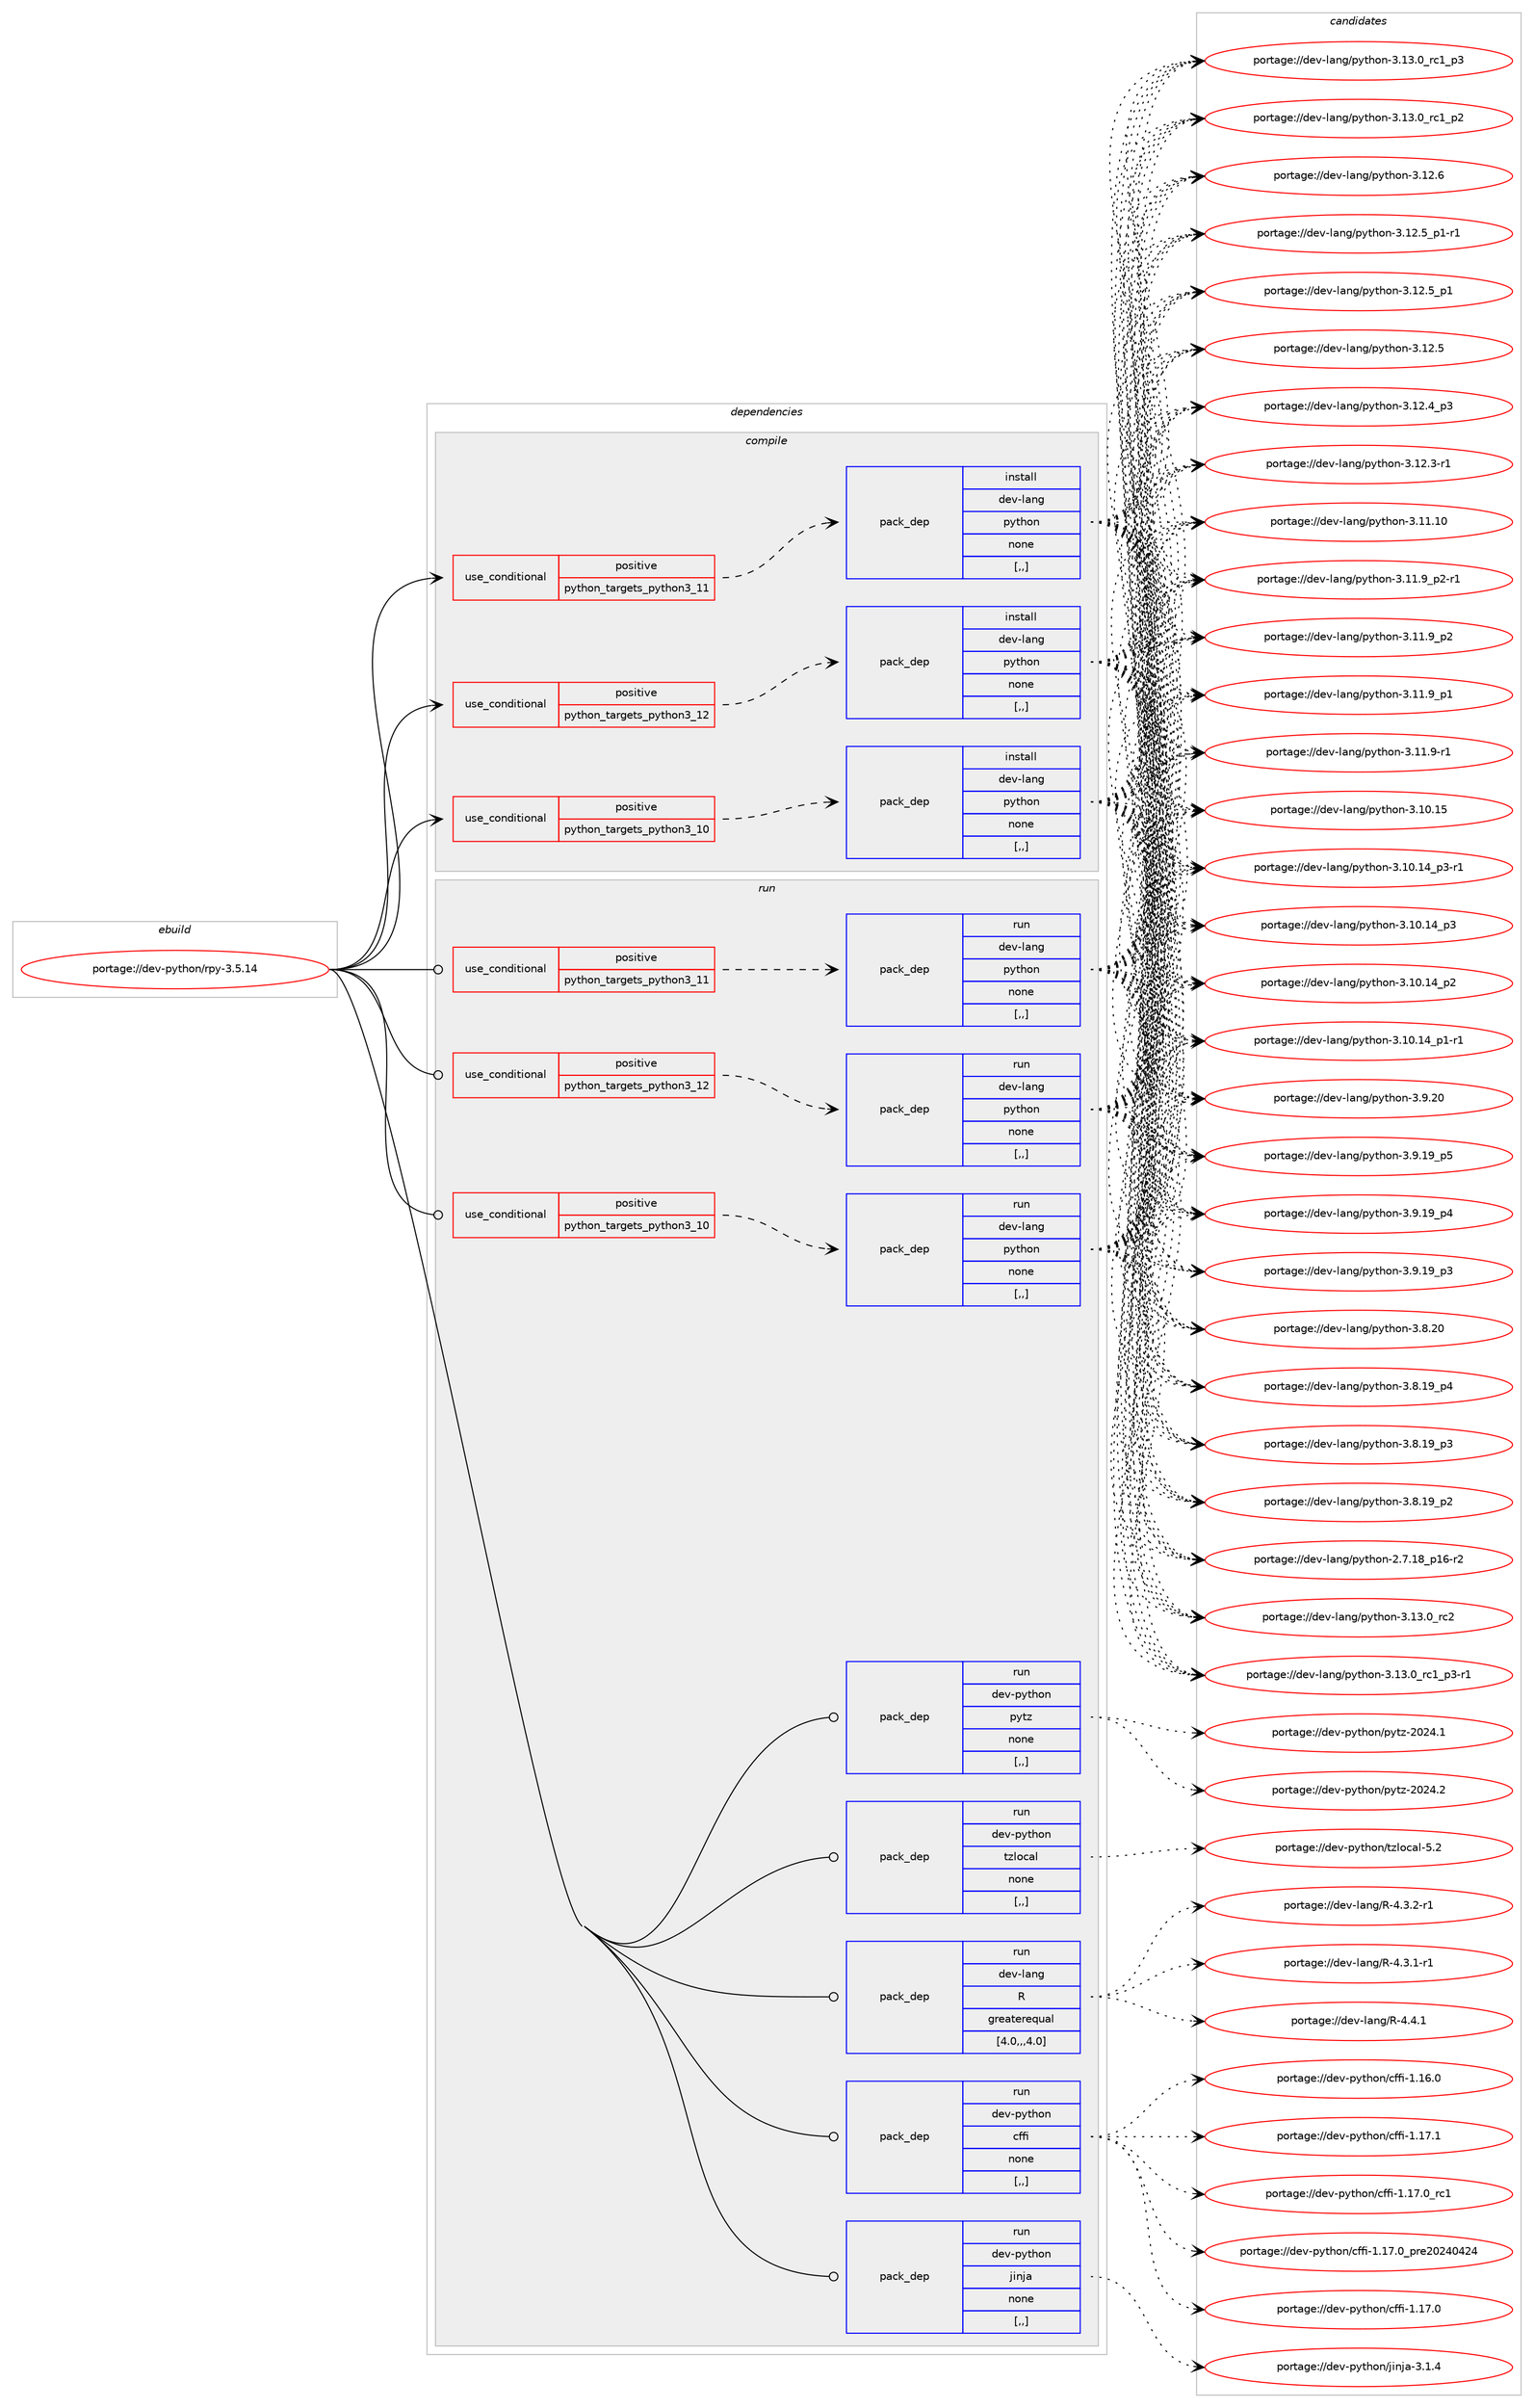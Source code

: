 digraph prolog {

# *************
# Graph options
# *************

newrank=true;
concentrate=true;
compound=true;
graph [rankdir=LR,fontname=Helvetica,fontsize=10,ranksep=1.5];#, ranksep=2.5, nodesep=0.2];
edge  [arrowhead=vee];
node  [fontname=Helvetica,fontsize=10];

# **********
# The ebuild
# **********

subgraph cluster_leftcol {
color=gray;
label=<<i>ebuild</i>>;
id [label="portage://dev-python/rpy-3.5.14", color=red, width=4, href="../dev-python/rpy-3.5.14.svg"];
}

# ****************
# The dependencies
# ****************

subgraph cluster_midcol {
color=gray;
label=<<i>dependencies</i>>;
subgraph cluster_compile {
fillcolor="#eeeeee";
style=filled;
label=<<i>compile</i>>;
subgraph cond169801 {
dependency657576 [label=<<TABLE BORDER="0" CELLBORDER="1" CELLSPACING="0" CELLPADDING="4"><TR><TD ROWSPAN="3" CELLPADDING="10">use_conditional</TD></TR><TR><TD>positive</TD></TR><TR><TD>python_targets_python3_10</TD></TR></TABLE>>, shape=none, color=red];
subgraph pack482913 {
dependency657577 [label=<<TABLE BORDER="0" CELLBORDER="1" CELLSPACING="0" CELLPADDING="4" WIDTH="220"><TR><TD ROWSPAN="6" CELLPADDING="30">pack_dep</TD></TR><TR><TD WIDTH="110">install</TD></TR><TR><TD>dev-lang</TD></TR><TR><TD>python</TD></TR><TR><TD>none</TD></TR><TR><TD>[,,]</TD></TR></TABLE>>, shape=none, color=blue];
}
dependency657576:e -> dependency657577:w [weight=20,style="dashed",arrowhead="vee"];
}
id:e -> dependency657576:w [weight=20,style="solid",arrowhead="vee"];
subgraph cond169802 {
dependency657578 [label=<<TABLE BORDER="0" CELLBORDER="1" CELLSPACING="0" CELLPADDING="4"><TR><TD ROWSPAN="3" CELLPADDING="10">use_conditional</TD></TR><TR><TD>positive</TD></TR><TR><TD>python_targets_python3_11</TD></TR></TABLE>>, shape=none, color=red];
subgraph pack482914 {
dependency657579 [label=<<TABLE BORDER="0" CELLBORDER="1" CELLSPACING="0" CELLPADDING="4" WIDTH="220"><TR><TD ROWSPAN="6" CELLPADDING="30">pack_dep</TD></TR><TR><TD WIDTH="110">install</TD></TR><TR><TD>dev-lang</TD></TR><TR><TD>python</TD></TR><TR><TD>none</TD></TR><TR><TD>[,,]</TD></TR></TABLE>>, shape=none, color=blue];
}
dependency657578:e -> dependency657579:w [weight=20,style="dashed",arrowhead="vee"];
}
id:e -> dependency657578:w [weight=20,style="solid",arrowhead="vee"];
subgraph cond169803 {
dependency657580 [label=<<TABLE BORDER="0" CELLBORDER="1" CELLSPACING="0" CELLPADDING="4"><TR><TD ROWSPAN="3" CELLPADDING="10">use_conditional</TD></TR><TR><TD>positive</TD></TR><TR><TD>python_targets_python3_12</TD></TR></TABLE>>, shape=none, color=red];
subgraph pack482915 {
dependency657581 [label=<<TABLE BORDER="0" CELLBORDER="1" CELLSPACING="0" CELLPADDING="4" WIDTH="220"><TR><TD ROWSPAN="6" CELLPADDING="30">pack_dep</TD></TR><TR><TD WIDTH="110">install</TD></TR><TR><TD>dev-lang</TD></TR><TR><TD>python</TD></TR><TR><TD>none</TD></TR><TR><TD>[,,]</TD></TR></TABLE>>, shape=none, color=blue];
}
dependency657580:e -> dependency657581:w [weight=20,style="dashed",arrowhead="vee"];
}
id:e -> dependency657580:w [weight=20,style="solid",arrowhead="vee"];
}
subgraph cluster_compileandrun {
fillcolor="#eeeeee";
style=filled;
label=<<i>compile and run</i>>;
}
subgraph cluster_run {
fillcolor="#eeeeee";
style=filled;
label=<<i>run</i>>;
subgraph cond169804 {
dependency657582 [label=<<TABLE BORDER="0" CELLBORDER="1" CELLSPACING="0" CELLPADDING="4"><TR><TD ROWSPAN="3" CELLPADDING="10">use_conditional</TD></TR><TR><TD>positive</TD></TR><TR><TD>python_targets_python3_10</TD></TR></TABLE>>, shape=none, color=red];
subgraph pack482916 {
dependency657583 [label=<<TABLE BORDER="0" CELLBORDER="1" CELLSPACING="0" CELLPADDING="4" WIDTH="220"><TR><TD ROWSPAN="6" CELLPADDING="30">pack_dep</TD></TR><TR><TD WIDTH="110">run</TD></TR><TR><TD>dev-lang</TD></TR><TR><TD>python</TD></TR><TR><TD>none</TD></TR><TR><TD>[,,]</TD></TR></TABLE>>, shape=none, color=blue];
}
dependency657582:e -> dependency657583:w [weight=20,style="dashed",arrowhead="vee"];
}
id:e -> dependency657582:w [weight=20,style="solid",arrowhead="odot"];
subgraph cond169805 {
dependency657584 [label=<<TABLE BORDER="0" CELLBORDER="1" CELLSPACING="0" CELLPADDING="4"><TR><TD ROWSPAN="3" CELLPADDING="10">use_conditional</TD></TR><TR><TD>positive</TD></TR><TR><TD>python_targets_python3_11</TD></TR></TABLE>>, shape=none, color=red];
subgraph pack482917 {
dependency657585 [label=<<TABLE BORDER="0" CELLBORDER="1" CELLSPACING="0" CELLPADDING="4" WIDTH="220"><TR><TD ROWSPAN="6" CELLPADDING="30">pack_dep</TD></TR><TR><TD WIDTH="110">run</TD></TR><TR><TD>dev-lang</TD></TR><TR><TD>python</TD></TR><TR><TD>none</TD></TR><TR><TD>[,,]</TD></TR></TABLE>>, shape=none, color=blue];
}
dependency657584:e -> dependency657585:w [weight=20,style="dashed",arrowhead="vee"];
}
id:e -> dependency657584:w [weight=20,style="solid",arrowhead="odot"];
subgraph cond169806 {
dependency657586 [label=<<TABLE BORDER="0" CELLBORDER="1" CELLSPACING="0" CELLPADDING="4"><TR><TD ROWSPAN="3" CELLPADDING="10">use_conditional</TD></TR><TR><TD>positive</TD></TR><TR><TD>python_targets_python3_12</TD></TR></TABLE>>, shape=none, color=red];
subgraph pack482918 {
dependency657587 [label=<<TABLE BORDER="0" CELLBORDER="1" CELLSPACING="0" CELLPADDING="4" WIDTH="220"><TR><TD ROWSPAN="6" CELLPADDING="30">pack_dep</TD></TR><TR><TD WIDTH="110">run</TD></TR><TR><TD>dev-lang</TD></TR><TR><TD>python</TD></TR><TR><TD>none</TD></TR><TR><TD>[,,]</TD></TR></TABLE>>, shape=none, color=blue];
}
dependency657586:e -> dependency657587:w [weight=20,style="dashed",arrowhead="vee"];
}
id:e -> dependency657586:w [weight=20,style="solid",arrowhead="odot"];
subgraph pack482919 {
dependency657588 [label=<<TABLE BORDER="0" CELLBORDER="1" CELLSPACING="0" CELLPADDING="4" WIDTH="220"><TR><TD ROWSPAN="6" CELLPADDING="30">pack_dep</TD></TR><TR><TD WIDTH="110">run</TD></TR><TR><TD>dev-lang</TD></TR><TR><TD>R</TD></TR><TR><TD>greaterequal</TD></TR><TR><TD>[4.0,,,4.0]</TD></TR></TABLE>>, shape=none, color=blue];
}
id:e -> dependency657588:w [weight=20,style="solid",arrowhead="odot"];
subgraph pack482920 {
dependency657589 [label=<<TABLE BORDER="0" CELLBORDER="1" CELLSPACING="0" CELLPADDING="4" WIDTH="220"><TR><TD ROWSPAN="6" CELLPADDING="30">pack_dep</TD></TR><TR><TD WIDTH="110">run</TD></TR><TR><TD>dev-python</TD></TR><TR><TD>cffi</TD></TR><TR><TD>none</TD></TR><TR><TD>[,,]</TD></TR></TABLE>>, shape=none, color=blue];
}
id:e -> dependency657589:w [weight=20,style="solid",arrowhead="odot"];
subgraph pack482921 {
dependency657590 [label=<<TABLE BORDER="0" CELLBORDER="1" CELLSPACING="0" CELLPADDING="4" WIDTH="220"><TR><TD ROWSPAN="6" CELLPADDING="30">pack_dep</TD></TR><TR><TD WIDTH="110">run</TD></TR><TR><TD>dev-python</TD></TR><TR><TD>jinja</TD></TR><TR><TD>none</TD></TR><TR><TD>[,,]</TD></TR></TABLE>>, shape=none, color=blue];
}
id:e -> dependency657590:w [weight=20,style="solid",arrowhead="odot"];
subgraph pack482922 {
dependency657591 [label=<<TABLE BORDER="0" CELLBORDER="1" CELLSPACING="0" CELLPADDING="4" WIDTH="220"><TR><TD ROWSPAN="6" CELLPADDING="30">pack_dep</TD></TR><TR><TD WIDTH="110">run</TD></TR><TR><TD>dev-python</TD></TR><TR><TD>pytz</TD></TR><TR><TD>none</TD></TR><TR><TD>[,,]</TD></TR></TABLE>>, shape=none, color=blue];
}
id:e -> dependency657591:w [weight=20,style="solid",arrowhead="odot"];
subgraph pack482923 {
dependency657592 [label=<<TABLE BORDER="0" CELLBORDER="1" CELLSPACING="0" CELLPADDING="4" WIDTH="220"><TR><TD ROWSPAN="6" CELLPADDING="30">pack_dep</TD></TR><TR><TD WIDTH="110">run</TD></TR><TR><TD>dev-python</TD></TR><TR><TD>tzlocal</TD></TR><TR><TD>none</TD></TR><TR><TD>[,,]</TD></TR></TABLE>>, shape=none, color=blue];
}
id:e -> dependency657592:w [weight=20,style="solid",arrowhead="odot"];
}
}

# **************
# The candidates
# **************

subgraph cluster_choices {
rank=same;
color=gray;
label=<<i>candidates</i>>;

subgraph choice482913 {
color=black;
nodesep=1;
choice10010111845108971101034711212111610411111045514649514648951149950 [label="portage://dev-lang/python-3.13.0_rc2", color=red, width=4,href="../dev-lang/python-3.13.0_rc2.svg"];
choice1001011184510897110103471121211161041111104551464951464895114994995112514511449 [label="portage://dev-lang/python-3.13.0_rc1_p3-r1", color=red, width=4,href="../dev-lang/python-3.13.0_rc1_p3-r1.svg"];
choice100101118451089711010347112121116104111110455146495146489511499499511251 [label="portage://dev-lang/python-3.13.0_rc1_p3", color=red, width=4,href="../dev-lang/python-3.13.0_rc1_p3.svg"];
choice100101118451089711010347112121116104111110455146495146489511499499511250 [label="portage://dev-lang/python-3.13.0_rc1_p2", color=red, width=4,href="../dev-lang/python-3.13.0_rc1_p2.svg"];
choice10010111845108971101034711212111610411111045514649504654 [label="portage://dev-lang/python-3.12.6", color=red, width=4,href="../dev-lang/python-3.12.6.svg"];
choice1001011184510897110103471121211161041111104551464950465395112494511449 [label="portage://dev-lang/python-3.12.5_p1-r1", color=red, width=4,href="../dev-lang/python-3.12.5_p1-r1.svg"];
choice100101118451089711010347112121116104111110455146495046539511249 [label="portage://dev-lang/python-3.12.5_p1", color=red, width=4,href="../dev-lang/python-3.12.5_p1.svg"];
choice10010111845108971101034711212111610411111045514649504653 [label="portage://dev-lang/python-3.12.5", color=red, width=4,href="../dev-lang/python-3.12.5.svg"];
choice100101118451089711010347112121116104111110455146495046529511251 [label="portage://dev-lang/python-3.12.4_p3", color=red, width=4,href="../dev-lang/python-3.12.4_p3.svg"];
choice100101118451089711010347112121116104111110455146495046514511449 [label="portage://dev-lang/python-3.12.3-r1", color=red, width=4,href="../dev-lang/python-3.12.3-r1.svg"];
choice1001011184510897110103471121211161041111104551464949464948 [label="portage://dev-lang/python-3.11.10", color=red, width=4,href="../dev-lang/python-3.11.10.svg"];
choice1001011184510897110103471121211161041111104551464949465795112504511449 [label="portage://dev-lang/python-3.11.9_p2-r1", color=red, width=4,href="../dev-lang/python-3.11.9_p2-r1.svg"];
choice100101118451089711010347112121116104111110455146494946579511250 [label="portage://dev-lang/python-3.11.9_p2", color=red, width=4,href="../dev-lang/python-3.11.9_p2.svg"];
choice100101118451089711010347112121116104111110455146494946579511249 [label="portage://dev-lang/python-3.11.9_p1", color=red, width=4,href="../dev-lang/python-3.11.9_p1.svg"];
choice100101118451089711010347112121116104111110455146494946574511449 [label="portage://dev-lang/python-3.11.9-r1", color=red, width=4,href="../dev-lang/python-3.11.9-r1.svg"];
choice1001011184510897110103471121211161041111104551464948464953 [label="portage://dev-lang/python-3.10.15", color=red, width=4,href="../dev-lang/python-3.10.15.svg"];
choice100101118451089711010347112121116104111110455146494846495295112514511449 [label="portage://dev-lang/python-3.10.14_p3-r1", color=red, width=4,href="../dev-lang/python-3.10.14_p3-r1.svg"];
choice10010111845108971101034711212111610411111045514649484649529511251 [label="portage://dev-lang/python-3.10.14_p3", color=red, width=4,href="../dev-lang/python-3.10.14_p3.svg"];
choice10010111845108971101034711212111610411111045514649484649529511250 [label="portage://dev-lang/python-3.10.14_p2", color=red, width=4,href="../dev-lang/python-3.10.14_p2.svg"];
choice100101118451089711010347112121116104111110455146494846495295112494511449 [label="portage://dev-lang/python-3.10.14_p1-r1", color=red, width=4,href="../dev-lang/python-3.10.14_p1-r1.svg"];
choice10010111845108971101034711212111610411111045514657465048 [label="portage://dev-lang/python-3.9.20", color=red, width=4,href="../dev-lang/python-3.9.20.svg"];
choice100101118451089711010347112121116104111110455146574649579511253 [label="portage://dev-lang/python-3.9.19_p5", color=red, width=4,href="../dev-lang/python-3.9.19_p5.svg"];
choice100101118451089711010347112121116104111110455146574649579511252 [label="portage://dev-lang/python-3.9.19_p4", color=red, width=4,href="../dev-lang/python-3.9.19_p4.svg"];
choice100101118451089711010347112121116104111110455146574649579511251 [label="portage://dev-lang/python-3.9.19_p3", color=red, width=4,href="../dev-lang/python-3.9.19_p3.svg"];
choice10010111845108971101034711212111610411111045514656465048 [label="portage://dev-lang/python-3.8.20", color=red, width=4,href="../dev-lang/python-3.8.20.svg"];
choice100101118451089711010347112121116104111110455146564649579511252 [label="portage://dev-lang/python-3.8.19_p4", color=red, width=4,href="../dev-lang/python-3.8.19_p4.svg"];
choice100101118451089711010347112121116104111110455146564649579511251 [label="portage://dev-lang/python-3.8.19_p3", color=red, width=4,href="../dev-lang/python-3.8.19_p3.svg"];
choice100101118451089711010347112121116104111110455146564649579511250 [label="portage://dev-lang/python-3.8.19_p2", color=red, width=4,href="../dev-lang/python-3.8.19_p2.svg"];
choice100101118451089711010347112121116104111110455046554649569511249544511450 [label="portage://dev-lang/python-2.7.18_p16-r2", color=red, width=4,href="../dev-lang/python-2.7.18_p16-r2.svg"];
dependency657577:e -> choice10010111845108971101034711212111610411111045514649514648951149950:w [style=dotted,weight="100"];
dependency657577:e -> choice1001011184510897110103471121211161041111104551464951464895114994995112514511449:w [style=dotted,weight="100"];
dependency657577:e -> choice100101118451089711010347112121116104111110455146495146489511499499511251:w [style=dotted,weight="100"];
dependency657577:e -> choice100101118451089711010347112121116104111110455146495146489511499499511250:w [style=dotted,weight="100"];
dependency657577:e -> choice10010111845108971101034711212111610411111045514649504654:w [style=dotted,weight="100"];
dependency657577:e -> choice1001011184510897110103471121211161041111104551464950465395112494511449:w [style=dotted,weight="100"];
dependency657577:e -> choice100101118451089711010347112121116104111110455146495046539511249:w [style=dotted,weight="100"];
dependency657577:e -> choice10010111845108971101034711212111610411111045514649504653:w [style=dotted,weight="100"];
dependency657577:e -> choice100101118451089711010347112121116104111110455146495046529511251:w [style=dotted,weight="100"];
dependency657577:e -> choice100101118451089711010347112121116104111110455146495046514511449:w [style=dotted,weight="100"];
dependency657577:e -> choice1001011184510897110103471121211161041111104551464949464948:w [style=dotted,weight="100"];
dependency657577:e -> choice1001011184510897110103471121211161041111104551464949465795112504511449:w [style=dotted,weight="100"];
dependency657577:e -> choice100101118451089711010347112121116104111110455146494946579511250:w [style=dotted,weight="100"];
dependency657577:e -> choice100101118451089711010347112121116104111110455146494946579511249:w [style=dotted,weight="100"];
dependency657577:e -> choice100101118451089711010347112121116104111110455146494946574511449:w [style=dotted,weight="100"];
dependency657577:e -> choice1001011184510897110103471121211161041111104551464948464953:w [style=dotted,weight="100"];
dependency657577:e -> choice100101118451089711010347112121116104111110455146494846495295112514511449:w [style=dotted,weight="100"];
dependency657577:e -> choice10010111845108971101034711212111610411111045514649484649529511251:w [style=dotted,weight="100"];
dependency657577:e -> choice10010111845108971101034711212111610411111045514649484649529511250:w [style=dotted,weight="100"];
dependency657577:e -> choice100101118451089711010347112121116104111110455146494846495295112494511449:w [style=dotted,weight="100"];
dependency657577:e -> choice10010111845108971101034711212111610411111045514657465048:w [style=dotted,weight="100"];
dependency657577:e -> choice100101118451089711010347112121116104111110455146574649579511253:w [style=dotted,weight="100"];
dependency657577:e -> choice100101118451089711010347112121116104111110455146574649579511252:w [style=dotted,weight="100"];
dependency657577:e -> choice100101118451089711010347112121116104111110455146574649579511251:w [style=dotted,weight="100"];
dependency657577:e -> choice10010111845108971101034711212111610411111045514656465048:w [style=dotted,weight="100"];
dependency657577:e -> choice100101118451089711010347112121116104111110455146564649579511252:w [style=dotted,weight="100"];
dependency657577:e -> choice100101118451089711010347112121116104111110455146564649579511251:w [style=dotted,weight="100"];
dependency657577:e -> choice100101118451089711010347112121116104111110455146564649579511250:w [style=dotted,weight="100"];
dependency657577:e -> choice100101118451089711010347112121116104111110455046554649569511249544511450:w [style=dotted,weight="100"];
}
subgraph choice482914 {
color=black;
nodesep=1;
choice10010111845108971101034711212111610411111045514649514648951149950 [label="portage://dev-lang/python-3.13.0_rc2", color=red, width=4,href="../dev-lang/python-3.13.0_rc2.svg"];
choice1001011184510897110103471121211161041111104551464951464895114994995112514511449 [label="portage://dev-lang/python-3.13.0_rc1_p3-r1", color=red, width=4,href="../dev-lang/python-3.13.0_rc1_p3-r1.svg"];
choice100101118451089711010347112121116104111110455146495146489511499499511251 [label="portage://dev-lang/python-3.13.0_rc1_p3", color=red, width=4,href="../dev-lang/python-3.13.0_rc1_p3.svg"];
choice100101118451089711010347112121116104111110455146495146489511499499511250 [label="portage://dev-lang/python-3.13.0_rc1_p2", color=red, width=4,href="../dev-lang/python-3.13.0_rc1_p2.svg"];
choice10010111845108971101034711212111610411111045514649504654 [label="portage://dev-lang/python-3.12.6", color=red, width=4,href="../dev-lang/python-3.12.6.svg"];
choice1001011184510897110103471121211161041111104551464950465395112494511449 [label="portage://dev-lang/python-3.12.5_p1-r1", color=red, width=4,href="../dev-lang/python-3.12.5_p1-r1.svg"];
choice100101118451089711010347112121116104111110455146495046539511249 [label="portage://dev-lang/python-3.12.5_p1", color=red, width=4,href="../dev-lang/python-3.12.5_p1.svg"];
choice10010111845108971101034711212111610411111045514649504653 [label="portage://dev-lang/python-3.12.5", color=red, width=4,href="../dev-lang/python-3.12.5.svg"];
choice100101118451089711010347112121116104111110455146495046529511251 [label="portage://dev-lang/python-3.12.4_p3", color=red, width=4,href="../dev-lang/python-3.12.4_p3.svg"];
choice100101118451089711010347112121116104111110455146495046514511449 [label="portage://dev-lang/python-3.12.3-r1", color=red, width=4,href="../dev-lang/python-3.12.3-r1.svg"];
choice1001011184510897110103471121211161041111104551464949464948 [label="portage://dev-lang/python-3.11.10", color=red, width=4,href="../dev-lang/python-3.11.10.svg"];
choice1001011184510897110103471121211161041111104551464949465795112504511449 [label="portage://dev-lang/python-3.11.9_p2-r1", color=red, width=4,href="../dev-lang/python-3.11.9_p2-r1.svg"];
choice100101118451089711010347112121116104111110455146494946579511250 [label="portage://dev-lang/python-3.11.9_p2", color=red, width=4,href="../dev-lang/python-3.11.9_p2.svg"];
choice100101118451089711010347112121116104111110455146494946579511249 [label="portage://dev-lang/python-3.11.9_p1", color=red, width=4,href="../dev-lang/python-3.11.9_p1.svg"];
choice100101118451089711010347112121116104111110455146494946574511449 [label="portage://dev-lang/python-3.11.9-r1", color=red, width=4,href="../dev-lang/python-3.11.9-r1.svg"];
choice1001011184510897110103471121211161041111104551464948464953 [label="portage://dev-lang/python-3.10.15", color=red, width=4,href="../dev-lang/python-3.10.15.svg"];
choice100101118451089711010347112121116104111110455146494846495295112514511449 [label="portage://dev-lang/python-3.10.14_p3-r1", color=red, width=4,href="../dev-lang/python-3.10.14_p3-r1.svg"];
choice10010111845108971101034711212111610411111045514649484649529511251 [label="portage://dev-lang/python-3.10.14_p3", color=red, width=4,href="../dev-lang/python-3.10.14_p3.svg"];
choice10010111845108971101034711212111610411111045514649484649529511250 [label="portage://dev-lang/python-3.10.14_p2", color=red, width=4,href="../dev-lang/python-3.10.14_p2.svg"];
choice100101118451089711010347112121116104111110455146494846495295112494511449 [label="portage://dev-lang/python-3.10.14_p1-r1", color=red, width=4,href="../dev-lang/python-3.10.14_p1-r1.svg"];
choice10010111845108971101034711212111610411111045514657465048 [label="portage://dev-lang/python-3.9.20", color=red, width=4,href="../dev-lang/python-3.9.20.svg"];
choice100101118451089711010347112121116104111110455146574649579511253 [label="portage://dev-lang/python-3.9.19_p5", color=red, width=4,href="../dev-lang/python-3.9.19_p5.svg"];
choice100101118451089711010347112121116104111110455146574649579511252 [label="portage://dev-lang/python-3.9.19_p4", color=red, width=4,href="../dev-lang/python-3.9.19_p4.svg"];
choice100101118451089711010347112121116104111110455146574649579511251 [label="portage://dev-lang/python-3.9.19_p3", color=red, width=4,href="../dev-lang/python-3.9.19_p3.svg"];
choice10010111845108971101034711212111610411111045514656465048 [label="portage://dev-lang/python-3.8.20", color=red, width=4,href="../dev-lang/python-3.8.20.svg"];
choice100101118451089711010347112121116104111110455146564649579511252 [label="portage://dev-lang/python-3.8.19_p4", color=red, width=4,href="../dev-lang/python-3.8.19_p4.svg"];
choice100101118451089711010347112121116104111110455146564649579511251 [label="portage://dev-lang/python-3.8.19_p3", color=red, width=4,href="../dev-lang/python-3.8.19_p3.svg"];
choice100101118451089711010347112121116104111110455146564649579511250 [label="portage://dev-lang/python-3.8.19_p2", color=red, width=4,href="../dev-lang/python-3.8.19_p2.svg"];
choice100101118451089711010347112121116104111110455046554649569511249544511450 [label="portage://dev-lang/python-2.7.18_p16-r2", color=red, width=4,href="../dev-lang/python-2.7.18_p16-r2.svg"];
dependency657579:e -> choice10010111845108971101034711212111610411111045514649514648951149950:w [style=dotted,weight="100"];
dependency657579:e -> choice1001011184510897110103471121211161041111104551464951464895114994995112514511449:w [style=dotted,weight="100"];
dependency657579:e -> choice100101118451089711010347112121116104111110455146495146489511499499511251:w [style=dotted,weight="100"];
dependency657579:e -> choice100101118451089711010347112121116104111110455146495146489511499499511250:w [style=dotted,weight="100"];
dependency657579:e -> choice10010111845108971101034711212111610411111045514649504654:w [style=dotted,weight="100"];
dependency657579:e -> choice1001011184510897110103471121211161041111104551464950465395112494511449:w [style=dotted,weight="100"];
dependency657579:e -> choice100101118451089711010347112121116104111110455146495046539511249:w [style=dotted,weight="100"];
dependency657579:e -> choice10010111845108971101034711212111610411111045514649504653:w [style=dotted,weight="100"];
dependency657579:e -> choice100101118451089711010347112121116104111110455146495046529511251:w [style=dotted,weight="100"];
dependency657579:e -> choice100101118451089711010347112121116104111110455146495046514511449:w [style=dotted,weight="100"];
dependency657579:e -> choice1001011184510897110103471121211161041111104551464949464948:w [style=dotted,weight="100"];
dependency657579:e -> choice1001011184510897110103471121211161041111104551464949465795112504511449:w [style=dotted,weight="100"];
dependency657579:e -> choice100101118451089711010347112121116104111110455146494946579511250:w [style=dotted,weight="100"];
dependency657579:e -> choice100101118451089711010347112121116104111110455146494946579511249:w [style=dotted,weight="100"];
dependency657579:e -> choice100101118451089711010347112121116104111110455146494946574511449:w [style=dotted,weight="100"];
dependency657579:e -> choice1001011184510897110103471121211161041111104551464948464953:w [style=dotted,weight="100"];
dependency657579:e -> choice100101118451089711010347112121116104111110455146494846495295112514511449:w [style=dotted,weight="100"];
dependency657579:e -> choice10010111845108971101034711212111610411111045514649484649529511251:w [style=dotted,weight="100"];
dependency657579:e -> choice10010111845108971101034711212111610411111045514649484649529511250:w [style=dotted,weight="100"];
dependency657579:e -> choice100101118451089711010347112121116104111110455146494846495295112494511449:w [style=dotted,weight="100"];
dependency657579:e -> choice10010111845108971101034711212111610411111045514657465048:w [style=dotted,weight="100"];
dependency657579:e -> choice100101118451089711010347112121116104111110455146574649579511253:w [style=dotted,weight="100"];
dependency657579:e -> choice100101118451089711010347112121116104111110455146574649579511252:w [style=dotted,weight="100"];
dependency657579:e -> choice100101118451089711010347112121116104111110455146574649579511251:w [style=dotted,weight="100"];
dependency657579:e -> choice10010111845108971101034711212111610411111045514656465048:w [style=dotted,weight="100"];
dependency657579:e -> choice100101118451089711010347112121116104111110455146564649579511252:w [style=dotted,weight="100"];
dependency657579:e -> choice100101118451089711010347112121116104111110455146564649579511251:w [style=dotted,weight="100"];
dependency657579:e -> choice100101118451089711010347112121116104111110455146564649579511250:w [style=dotted,weight="100"];
dependency657579:e -> choice100101118451089711010347112121116104111110455046554649569511249544511450:w [style=dotted,weight="100"];
}
subgraph choice482915 {
color=black;
nodesep=1;
choice10010111845108971101034711212111610411111045514649514648951149950 [label="portage://dev-lang/python-3.13.0_rc2", color=red, width=4,href="../dev-lang/python-3.13.0_rc2.svg"];
choice1001011184510897110103471121211161041111104551464951464895114994995112514511449 [label="portage://dev-lang/python-3.13.0_rc1_p3-r1", color=red, width=4,href="../dev-lang/python-3.13.0_rc1_p3-r1.svg"];
choice100101118451089711010347112121116104111110455146495146489511499499511251 [label="portage://dev-lang/python-3.13.0_rc1_p3", color=red, width=4,href="../dev-lang/python-3.13.0_rc1_p3.svg"];
choice100101118451089711010347112121116104111110455146495146489511499499511250 [label="portage://dev-lang/python-3.13.0_rc1_p2", color=red, width=4,href="../dev-lang/python-3.13.0_rc1_p2.svg"];
choice10010111845108971101034711212111610411111045514649504654 [label="portage://dev-lang/python-3.12.6", color=red, width=4,href="../dev-lang/python-3.12.6.svg"];
choice1001011184510897110103471121211161041111104551464950465395112494511449 [label="portage://dev-lang/python-3.12.5_p1-r1", color=red, width=4,href="../dev-lang/python-3.12.5_p1-r1.svg"];
choice100101118451089711010347112121116104111110455146495046539511249 [label="portage://dev-lang/python-3.12.5_p1", color=red, width=4,href="../dev-lang/python-3.12.5_p1.svg"];
choice10010111845108971101034711212111610411111045514649504653 [label="portage://dev-lang/python-3.12.5", color=red, width=4,href="../dev-lang/python-3.12.5.svg"];
choice100101118451089711010347112121116104111110455146495046529511251 [label="portage://dev-lang/python-3.12.4_p3", color=red, width=4,href="../dev-lang/python-3.12.4_p3.svg"];
choice100101118451089711010347112121116104111110455146495046514511449 [label="portage://dev-lang/python-3.12.3-r1", color=red, width=4,href="../dev-lang/python-3.12.3-r1.svg"];
choice1001011184510897110103471121211161041111104551464949464948 [label="portage://dev-lang/python-3.11.10", color=red, width=4,href="../dev-lang/python-3.11.10.svg"];
choice1001011184510897110103471121211161041111104551464949465795112504511449 [label="portage://dev-lang/python-3.11.9_p2-r1", color=red, width=4,href="../dev-lang/python-3.11.9_p2-r1.svg"];
choice100101118451089711010347112121116104111110455146494946579511250 [label="portage://dev-lang/python-3.11.9_p2", color=red, width=4,href="../dev-lang/python-3.11.9_p2.svg"];
choice100101118451089711010347112121116104111110455146494946579511249 [label="portage://dev-lang/python-3.11.9_p1", color=red, width=4,href="../dev-lang/python-3.11.9_p1.svg"];
choice100101118451089711010347112121116104111110455146494946574511449 [label="portage://dev-lang/python-3.11.9-r1", color=red, width=4,href="../dev-lang/python-3.11.9-r1.svg"];
choice1001011184510897110103471121211161041111104551464948464953 [label="portage://dev-lang/python-3.10.15", color=red, width=4,href="../dev-lang/python-3.10.15.svg"];
choice100101118451089711010347112121116104111110455146494846495295112514511449 [label="portage://dev-lang/python-3.10.14_p3-r1", color=red, width=4,href="../dev-lang/python-3.10.14_p3-r1.svg"];
choice10010111845108971101034711212111610411111045514649484649529511251 [label="portage://dev-lang/python-3.10.14_p3", color=red, width=4,href="../dev-lang/python-3.10.14_p3.svg"];
choice10010111845108971101034711212111610411111045514649484649529511250 [label="portage://dev-lang/python-3.10.14_p2", color=red, width=4,href="../dev-lang/python-3.10.14_p2.svg"];
choice100101118451089711010347112121116104111110455146494846495295112494511449 [label="portage://dev-lang/python-3.10.14_p1-r1", color=red, width=4,href="../dev-lang/python-3.10.14_p1-r1.svg"];
choice10010111845108971101034711212111610411111045514657465048 [label="portage://dev-lang/python-3.9.20", color=red, width=4,href="../dev-lang/python-3.9.20.svg"];
choice100101118451089711010347112121116104111110455146574649579511253 [label="portage://dev-lang/python-3.9.19_p5", color=red, width=4,href="../dev-lang/python-3.9.19_p5.svg"];
choice100101118451089711010347112121116104111110455146574649579511252 [label="portage://dev-lang/python-3.9.19_p4", color=red, width=4,href="../dev-lang/python-3.9.19_p4.svg"];
choice100101118451089711010347112121116104111110455146574649579511251 [label="portage://dev-lang/python-3.9.19_p3", color=red, width=4,href="../dev-lang/python-3.9.19_p3.svg"];
choice10010111845108971101034711212111610411111045514656465048 [label="portage://dev-lang/python-3.8.20", color=red, width=4,href="../dev-lang/python-3.8.20.svg"];
choice100101118451089711010347112121116104111110455146564649579511252 [label="portage://dev-lang/python-3.8.19_p4", color=red, width=4,href="../dev-lang/python-3.8.19_p4.svg"];
choice100101118451089711010347112121116104111110455146564649579511251 [label="portage://dev-lang/python-3.8.19_p3", color=red, width=4,href="../dev-lang/python-3.8.19_p3.svg"];
choice100101118451089711010347112121116104111110455146564649579511250 [label="portage://dev-lang/python-3.8.19_p2", color=red, width=4,href="../dev-lang/python-3.8.19_p2.svg"];
choice100101118451089711010347112121116104111110455046554649569511249544511450 [label="portage://dev-lang/python-2.7.18_p16-r2", color=red, width=4,href="../dev-lang/python-2.7.18_p16-r2.svg"];
dependency657581:e -> choice10010111845108971101034711212111610411111045514649514648951149950:w [style=dotted,weight="100"];
dependency657581:e -> choice1001011184510897110103471121211161041111104551464951464895114994995112514511449:w [style=dotted,weight="100"];
dependency657581:e -> choice100101118451089711010347112121116104111110455146495146489511499499511251:w [style=dotted,weight="100"];
dependency657581:e -> choice100101118451089711010347112121116104111110455146495146489511499499511250:w [style=dotted,weight="100"];
dependency657581:e -> choice10010111845108971101034711212111610411111045514649504654:w [style=dotted,weight="100"];
dependency657581:e -> choice1001011184510897110103471121211161041111104551464950465395112494511449:w [style=dotted,weight="100"];
dependency657581:e -> choice100101118451089711010347112121116104111110455146495046539511249:w [style=dotted,weight="100"];
dependency657581:e -> choice10010111845108971101034711212111610411111045514649504653:w [style=dotted,weight="100"];
dependency657581:e -> choice100101118451089711010347112121116104111110455146495046529511251:w [style=dotted,weight="100"];
dependency657581:e -> choice100101118451089711010347112121116104111110455146495046514511449:w [style=dotted,weight="100"];
dependency657581:e -> choice1001011184510897110103471121211161041111104551464949464948:w [style=dotted,weight="100"];
dependency657581:e -> choice1001011184510897110103471121211161041111104551464949465795112504511449:w [style=dotted,weight="100"];
dependency657581:e -> choice100101118451089711010347112121116104111110455146494946579511250:w [style=dotted,weight="100"];
dependency657581:e -> choice100101118451089711010347112121116104111110455146494946579511249:w [style=dotted,weight="100"];
dependency657581:e -> choice100101118451089711010347112121116104111110455146494946574511449:w [style=dotted,weight="100"];
dependency657581:e -> choice1001011184510897110103471121211161041111104551464948464953:w [style=dotted,weight="100"];
dependency657581:e -> choice100101118451089711010347112121116104111110455146494846495295112514511449:w [style=dotted,weight="100"];
dependency657581:e -> choice10010111845108971101034711212111610411111045514649484649529511251:w [style=dotted,weight="100"];
dependency657581:e -> choice10010111845108971101034711212111610411111045514649484649529511250:w [style=dotted,weight="100"];
dependency657581:e -> choice100101118451089711010347112121116104111110455146494846495295112494511449:w [style=dotted,weight="100"];
dependency657581:e -> choice10010111845108971101034711212111610411111045514657465048:w [style=dotted,weight="100"];
dependency657581:e -> choice100101118451089711010347112121116104111110455146574649579511253:w [style=dotted,weight="100"];
dependency657581:e -> choice100101118451089711010347112121116104111110455146574649579511252:w [style=dotted,weight="100"];
dependency657581:e -> choice100101118451089711010347112121116104111110455146574649579511251:w [style=dotted,weight="100"];
dependency657581:e -> choice10010111845108971101034711212111610411111045514656465048:w [style=dotted,weight="100"];
dependency657581:e -> choice100101118451089711010347112121116104111110455146564649579511252:w [style=dotted,weight="100"];
dependency657581:e -> choice100101118451089711010347112121116104111110455146564649579511251:w [style=dotted,weight="100"];
dependency657581:e -> choice100101118451089711010347112121116104111110455146564649579511250:w [style=dotted,weight="100"];
dependency657581:e -> choice100101118451089711010347112121116104111110455046554649569511249544511450:w [style=dotted,weight="100"];
}
subgraph choice482916 {
color=black;
nodesep=1;
choice10010111845108971101034711212111610411111045514649514648951149950 [label="portage://dev-lang/python-3.13.0_rc2", color=red, width=4,href="../dev-lang/python-3.13.0_rc2.svg"];
choice1001011184510897110103471121211161041111104551464951464895114994995112514511449 [label="portage://dev-lang/python-3.13.0_rc1_p3-r1", color=red, width=4,href="../dev-lang/python-3.13.0_rc1_p3-r1.svg"];
choice100101118451089711010347112121116104111110455146495146489511499499511251 [label="portage://dev-lang/python-3.13.0_rc1_p3", color=red, width=4,href="../dev-lang/python-3.13.0_rc1_p3.svg"];
choice100101118451089711010347112121116104111110455146495146489511499499511250 [label="portage://dev-lang/python-3.13.0_rc1_p2", color=red, width=4,href="../dev-lang/python-3.13.0_rc1_p2.svg"];
choice10010111845108971101034711212111610411111045514649504654 [label="portage://dev-lang/python-3.12.6", color=red, width=4,href="../dev-lang/python-3.12.6.svg"];
choice1001011184510897110103471121211161041111104551464950465395112494511449 [label="portage://dev-lang/python-3.12.5_p1-r1", color=red, width=4,href="../dev-lang/python-3.12.5_p1-r1.svg"];
choice100101118451089711010347112121116104111110455146495046539511249 [label="portage://dev-lang/python-3.12.5_p1", color=red, width=4,href="../dev-lang/python-3.12.5_p1.svg"];
choice10010111845108971101034711212111610411111045514649504653 [label="portage://dev-lang/python-3.12.5", color=red, width=4,href="../dev-lang/python-3.12.5.svg"];
choice100101118451089711010347112121116104111110455146495046529511251 [label="portage://dev-lang/python-3.12.4_p3", color=red, width=4,href="../dev-lang/python-3.12.4_p3.svg"];
choice100101118451089711010347112121116104111110455146495046514511449 [label="portage://dev-lang/python-3.12.3-r1", color=red, width=4,href="../dev-lang/python-3.12.3-r1.svg"];
choice1001011184510897110103471121211161041111104551464949464948 [label="portage://dev-lang/python-3.11.10", color=red, width=4,href="../dev-lang/python-3.11.10.svg"];
choice1001011184510897110103471121211161041111104551464949465795112504511449 [label="portage://dev-lang/python-3.11.9_p2-r1", color=red, width=4,href="../dev-lang/python-3.11.9_p2-r1.svg"];
choice100101118451089711010347112121116104111110455146494946579511250 [label="portage://dev-lang/python-3.11.9_p2", color=red, width=4,href="../dev-lang/python-3.11.9_p2.svg"];
choice100101118451089711010347112121116104111110455146494946579511249 [label="portage://dev-lang/python-3.11.9_p1", color=red, width=4,href="../dev-lang/python-3.11.9_p1.svg"];
choice100101118451089711010347112121116104111110455146494946574511449 [label="portage://dev-lang/python-3.11.9-r1", color=red, width=4,href="../dev-lang/python-3.11.9-r1.svg"];
choice1001011184510897110103471121211161041111104551464948464953 [label="portage://dev-lang/python-3.10.15", color=red, width=4,href="../dev-lang/python-3.10.15.svg"];
choice100101118451089711010347112121116104111110455146494846495295112514511449 [label="portage://dev-lang/python-3.10.14_p3-r1", color=red, width=4,href="../dev-lang/python-3.10.14_p3-r1.svg"];
choice10010111845108971101034711212111610411111045514649484649529511251 [label="portage://dev-lang/python-3.10.14_p3", color=red, width=4,href="../dev-lang/python-3.10.14_p3.svg"];
choice10010111845108971101034711212111610411111045514649484649529511250 [label="portage://dev-lang/python-3.10.14_p2", color=red, width=4,href="../dev-lang/python-3.10.14_p2.svg"];
choice100101118451089711010347112121116104111110455146494846495295112494511449 [label="portage://dev-lang/python-3.10.14_p1-r1", color=red, width=4,href="../dev-lang/python-3.10.14_p1-r1.svg"];
choice10010111845108971101034711212111610411111045514657465048 [label="portage://dev-lang/python-3.9.20", color=red, width=4,href="../dev-lang/python-3.9.20.svg"];
choice100101118451089711010347112121116104111110455146574649579511253 [label="portage://dev-lang/python-3.9.19_p5", color=red, width=4,href="../dev-lang/python-3.9.19_p5.svg"];
choice100101118451089711010347112121116104111110455146574649579511252 [label="portage://dev-lang/python-3.9.19_p4", color=red, width=4,href="../dev-lang/python-3.9.19_p4.svg"];
choice100101118451089711010347112121116104111110455146574649579511251 [label="portage://dev-lang/python-3.9.19_p3", color=red, width=4,href="../dev-lang/python-3.9.19_p3.svg"];
choice10010111845108971101034711212111610411111045514656465048 [label="portage://dev-lang/python-3.8.20", color=red, width=4,href="../dev-lang/python-3.8.20.svg"];
choice100101118451089711010347112121116104111110455146564649579511252 [label="portage://dev-lang/python-3.8.19_p4", color=red, width=4,href="../dev-lang/python-3.8.19_p4.svg"];
choice100101118451089711010347112121116104111110455146564649579511251 [label="portage://dev-lang/python-3.8.19_p3", color=red, width=4,href="../dev-lang/python-3.8.19_p3.svg"];
choice100101118451089711010347112121116104111110455146564649579511250 [label="portage://dev-lang/python-3.8.19_p2", color=red, width=4,href="../dev-lang/python-3.8.19_p2.svg"];
choice100101118451089711010347112121116104111110455046554649569511249544511450 [label="portage://dev-lang/python-2.7.18_p16-r2", color=red, width=4,href="../dev-lang/python-2.7.18_p16-r2.svg"];
dependency657583:e -> choice10010111845108971101034711212111610411111045514649514648951149950:w [style=dotted,weight="100"];
dependency657583:e -> choice1001011184510897110103471121211161041111104551464951464895114994995112514511449:w [style=dotted,weight="100"];
dependency657583:e -> choice100101118451089711010347112121116104111110455146495146489511499499511251:w [style=dotted,weight="100"];
dependency657583:e -> choice100101118451089711010347112121116104111110455146495146489511499499511250:w [style=dotted,weight="100"];
dependency657583:e -> choice10010111845108971101034711212111610411111045514649504654:w [style=dotted,weight="100"];
dependency657583:e -> choice1001011184510897110103471121211161041111104551464950465395112494511449:w [style=dotted,weight="100"];
dependency657583:e -> choice100101118451089711010347112121116104111110455146495046539511249:w [style=dotted,weight="100"];
dependency657583:e -> choice10010111845108971101034711212111610411111045514649504653:w [style=dotted,weight="100"];
dependency657583:e -> choice100101118451089711010347112121116104111110455146495046529511251:w [style=dotted,weight="100"];
dependency657583:e -> choice100101118451089711010347112121116104111110455146495046514511449:w [style=dotted,weight="100"];
dependency657583:e -> choice1001011184510897110103471121211161041111104551464949464948:w [style=dotted,weight="100"];
dependency657583:e -> choice1001011184510897110103471121211161041111104551464949465795112504511449:w [style=dotted,weight="100"];
dependency657583:e -> choice100101118451089711010347112121116104111110455146494946579511250:w [style=dotted,weight="100"];
dependency657583:e -> choice100101118451089711010347112121116104111110455146494946579511249:w [style=dotted,weight="100"];
dependency657583:e -> choice100101118451089711010347112121116104111110455146494946574511449:w [style=dotted,weight="100"];
dependency657583:e -> choice1001011184510897110103471121211161041111104551464948464953:w [style=dotted,weight="100"];
dependency657583:e -> choice100101118451089711010347112121116104111110455146494846495295112514511449:w [style=dotted,weight="100"];
dependency657583:e -> choice10010111845108971101034711212111610411111045514649484649529511251:w [style=dotted,weight="100"];
dependency657583:e -> choice10010111845108971101034711212111610411111045514649484649529511250:w [style=dotted,weight="100"];
dependency657583:e -> choice100101118451089711010347112121116104111110455146494846495295112494511449:w [style=dotted,weight="100"];
dependency657583:e -> choice10010111845108971101034711212111610411111045514657465048:w [style=dotted,weight="100"];
dependency657583:e -> choice100101118451089711010347112121116104111110455146574649579511253:w [style=dotted,weight="100"];
dependency657583:e -> choice100101118451089711010347112121116104111110455146574649579511252:w [style=dotted,weight="100"];
dependency657583:e -> choice100101118451089711010347112121116104111110455146574649579511251:w [style=dotted,weight="100"];
dependency657583:e -> choice10010111845108971101034711212111610411111045514656465048:w [style=dotted,weight="100"];
dependency657583:e -> choice100101118451089711010347112121116104111110455146564649579511252:w [style=dotted,weight="100"];
dependency657583:e -> choice100101118451089711010347112121116104111110455146564649579511251:w [style=dotted,weight="100"];
dependency657583:e -> choice100101118451089711010347112121116104111110455146564649579511250:w [style=dotted,weight="100"];
dependency657583:e -> choice100101118451089711010347112121116104111110455046554649569511249544511450:w [style=dotted,weight="100"];
}
subgraph choice482917 {
color=black;
nodesep=1;
choice10010111845108971101034711212111610411111045514649514648951149950 [label="portage://dev-lang/python-3.13.0_rc2", color=red, width=4,href="../dev-lang/python-3.13.0_rc2.svg"];
choice1001011184510897110103471121211161041111104551464951464895114994995112514511449 [label="portage://dev-lang/python-3.13.0_rc1_p3-r1", color=red, width=4,href="../dev-lang/python-3.13.0_rc1_p3-r1.svg"];
choice100101118451089711010347112121116104111110455146495146489511499499511251 [label="portage://dev-lang/python-3.13.0_rc1_p3", color=red, width=4,href="../dev-lang/python-3.13.0_rc1_p3.svg"];
choice100101118451089711010347112121116104111110455146495146489511499499511250 [label="portage://dev-lang/python-3.13.0_rc1_p2", color=red, width=4,href="../dev-lang/python-3.13.0_rc1_p2.svg"];
choice10010111845108971101034711212111610411111045514649504654 [label="portage://dev-lang/python-3.12.6", color=red, width=4,href="../dev-lang/python-3.12.6.svg"];
choice1001011184510897110103471121211161041111104551464950465395112494511449 [label="portage://dev-lang/python-3.12.5_p1-r1", color=red, width=4,href="../dev-lang/python-3.12.5_p1-r1.svg"];
choice100101118451089711010347112121116104111110455146495046539511249 [label="portage://dev-lang/python-3.12.5_p1", color=red, width=4,href="../dev-lang/python-3.12.5_p1.svg"];
choice10010111845108971101034711212111610411111045514649504653 [label="portage://dev-lang/python-3.12.5", color=red, width=4,href="../dev-lang/python-3.12.5.svg"];
choice100101118451089711010347112121116104111110455146495046529511251 [label="portage://dev-lang/python-3.12.4_p3", color=red, width=4,href="../dev-lang/python-3.12.4_p3.svg"];
choice100101118451089711010347112121116104111110455146495046514511449 [label="portage://dev-lang/python-3.12.3-r1", color=red, width=4,href="../dev-lang/python-3.12.3-r1.svg"];
choice1001011184510897110103471121211161041111104551464949464948 [label="portage://dev-lang/python-3.11.10", color=red, width=4,href="../dev-lang/python-3.11.10.svg"];
choice1001011184510897110103471121211161041111104551464949465795112504511449 [label="portage://dev-lang/python-3.11.9_p2-r1", color=red, width=4,href="../dev-lang/python-3.11.9_p2-r1.svg"];
choice100101118451089711010347112121116104111110455146494946579511250 [label="portage://dev-lang/python-3.11.9_p2", color=red, width=4,href="../dev-lang/python-3.11.9_p2.svg"];
choice100101118451089711010347112121116104111110455146494946579511249 [label="portage://dev-lang/python-3.11.9_p1", color=red, width=4,href="../dev-lang/python-3.11.9_p1.svg"];
choice100101118451089711010347112121116104111110455146494946574511449 [label="portage://dev-lang/python-3.11.9-r1", color=red, width=4,href="../dev-lang/python-3.11.9-r1.svg"];
choice1001011184510897110103471121211161041111104551464948464953 [label="portage://dev-lang/python-3.10.15", color=red, width=4,href="../dev-lang/python-3.10.15.svg"];
choice100101118451089711010347112121116104111110455146494846495295112514511449 [label="portage://dev-lang/python-3.10.14_p3-r1", color=red, width=4,href="../dev-lang/python-3.10.14_p3-r1.svg"];
choice10010111845108971101034711212111610411111045514649484649529511251 [label="portage://dev-lang/python-3.10.14_p3", color=red, width=4,href="../dev-lang/python-3.10.14_p3.svg"];
choice10010111845108971101034711212111610411111045514649484649529511250 [label="portage://dev-lang/python-3.10.14_p2", color=red, width=4,href="../dev-lang/python-3.10.14_p2.svg"];
choice100101118451089711010347112121116104111110455146494846495295112494511449 [label="portage://dev-lang/python-3.10.14_p1-r1", color=red, width=4,href="../dev-lang/python-3.10.14_p1-r1.svg"];
choice10010111845108971101034711212111610411111045514657465048 [label="portage://dev-lang/python-3.9.20", color=red, width=4,href="../dev-lang/python-3.9.20.svg"];
choice100101118451089711010347112121116104111110455146574649579511253 [label="portage://dev-lang/python-3.9.19_p5", color=red, width=4,href="../dev-lang/python-3.9.19_p5.svg"];
choice100101118451089711010347112121116104111110455146574649579511252 [label="portage://dev-lang/python-3.9.19_p4", color=red, width=4,href="../dev-lang/python-3.9.19_p4.svg"];
choice100101118451089711010347112121116104111110455146574649579511251 [label="portage://dev-lang/python-3.9.19_p3", color=red, width=4,href="../dev-lang/python-3.9.19_p3.svg"];
choice10010111845108971101034711212111610411111045514656465048 [label="portage://dev-lang/python-3.8.20", color=red, width=4,href="../dev-lang/python-3.8.20.svg"];
choice100101118451089711010347112121116104111110455146564649579511252 [label="portage://dev-lang/python-3.8.19_p4", color=red, width=4,href="../dev-lang/python-3.8.19_p4.svg"];
choice100101118451089711010347112121116104111110455146564649579511251 [label="portage://dev-lang/python-3.8.19_p3", color=red, width=4,href="../dev-lang/python-3.8.19_p3.svg"];
choice100101118451089711010347112121116104111110455146564649579511250 [label="portage://dev-lang/python-3.8.19_p2", color=red, width=4,href="../dev-lang/python-3.8.19_p2.svg"];
choice100101118451089711010347112121116104111110455046554649569511249544511450 [label="portage://dev-lang/python-2.7.18_p16-r2", color=red, width=4,href="../dev-lang/python-2.7.18_p16-r2.svg"];
dependency657585:e -> choice10010111845108971101034711212111610411111045514649514648951149950:w [style=dotted,weight="100"];
dependency657585:e -> choice1001011184510897110103471121211161041111104551464951464895114994995112514511449:w [style=dotted,weight="100"];
dependency657585:e -> choice100101118451089711010347112121116104111110455146495146489511499499511251:w [style=dotted,weight="100"];
dependency657585:e -> choice100101118451089711010347112121116104111110455146495146489511499499511250:w [style=dotted,weight="100"];
dependency657585:e -> choice10010111845108971101034711212111610411111045514649504654:w [style=dotted,weight="100"];
dependency657585:e -> choice1001011184510897110103471121211161041111104551464950465395112494511449:w [style=dotted,weight="100"];
dependency657585:e -> choice100101118451089711010347112121116104111110455146495046539511249:w [style=dotted,weight="100"];
dependency657585:e -> choice10010111845108971101034711212111610411111045514649504653:w [style=dotted,weight="100"];
dependency657585:e -> choice100101118451089711010347112121116104111110455146495046529511251:w [style=dotted,weight="100"];
dependency657585:e -> choice100101118451089711010347112121116104111110455146495046514511449:w [style=dotted,weight="100"];
dependency657585:e -> choice1001011184510897110103471121211161041111104551464949464948:w [style=dotted,weight="100"];
dependency657585:e -> choice1001011184510897110103471121211161041111104551464949465795112504511449:w [style=dotted,weight="100"];
dependency657585:e -> choice100101118451089711010347112121116104111110455146494946579511250:w [style=dotted,weight="100"];
dependency657585:e -> choice100101118451089711010347112121116104111110455146494946579511249:w [style=dotted,weight="100"];
dependency657585:e -> choice100101118451089711010347112121116104111110455146494946574511449:w [style=dotted,weight="100"];
dependency657585:e -> choice1001011184510897110103471121211161041111104551464948464953:w [style=dotted,weight="100"];
dependency657585:e -> choice100101118451089711010347112121116104111110455146494846495295112514511449:w [style=dotted,weight="100"];
dependency657585:e -> choice10010111845108971101034711212111610411111045514649484649529511251:w [style=dotted,weight="100"];
dependency657585:e -> choice10010111845108971101034711212111610411111045514649484649529511250:w [style=dotted,weight="100"];
dependency657585:e -> choice100101118451089711010347112121116104111110455146494846495295112494511449:w [style=dotted,weight="100"];
dependency657585:e -> choice10010111845108971101034711212111610411111045514657465048:w [style=dotted,weight="100"];
dependency657585:e -> choice100101118451089711010347112121116104111110455146574649579511253:w [style=dotted,weight="100"];
dependency657585:e -> choice100101118451089711010347112121116104111110455146574649579511252:w [style=dotted,weight="100"];
dependency657585:e -> choice100101118451089711010347112121116104111110455146574649579511251:w [style=dotted,weight="100"];
dependency657585:e -> choice10010111845108971101034711212111610411111045514656465048:w [style=dotted,weight="100"];
dependency657585:e -> choice100101118451089711010347112121116104111110455146564649579511252:w [style=dotted,weight="100"];
dependency657585:e -> choice100101118451089711010347112121116104111110455146564649579511251:w [style=dotted,weight="100"];
dependency657585:e -> choice100101118451089711010347112121116104111110455146564649579511250:w [style=dotted,weight="100"];
dependency657585:e -> choice100101118451089711010347112121116104111110455046554649569511249544511450:w [style=dotted,weight="100"];
}
subgraph choice482918 {
color=black;
nodesep=1;
choice10010111845108971101034711212111610411111045514649514648951149950 [label="portage://dev-lang/python-3.13.0_rc2", color=red, width=4,href="../dev-lang/python-3.13.0_rc2.svg"];
choice1001011184510897110103471121211161041111104551464951464895114994995112514511449 [label="portage://dev-lang/python-3.13.0_rc1_p3-r1", color=red, width=4,href="../dev-lang/python-3.13.0_rc1_p3-r1.svg"];
choice100101118451089711010347112121116104111110455146495146489511499499511251 [label="portage://dev-lang/python-3.13.0_rc1_p3", color=red, width=4,href="../dev-lang/python-3.13.0_rc1_p3.svg"];
choice100101118451089711010347112121116104111110455146495146489511499499511250 [label="portage://dev-lang/python-3.13.0_rc1_p2", color=red, width=4,href="../dev-lang/python-3.13.0_rc1_p2.svg"];
choice10010111845108971101034711212111610411111045514649504654 [label="portage://dev-lang/python-3.12.6", color=red, width=4,href="../dev-lang/python-3.12.6.svg"];
choice1001011184510897110103471121211161041111104551464950465395112494511449 [label="portage://dev-lang/python-3.12.5_p1-r1", color=red, width=4,href="../dev-lang/python-3.12.5_p1-r1.svg"];
choice100101118451089711010347112121116104111110455146495046539511249 [label="portage://dev-lang/python-3.12.5_p1", color=red, width=4,href="../dev-lang/python-3.12.5_p1.svg"];
choice10010111845108971101034711212111610411111045514649504653 [label="portage://dev-lang/python-3.12.5", color=red, width=4,href="../dev-lang/python-3.12.5.svg"];
choice100101118451089711010347112121116104111110455146495046529511251 [label="portage://dev-lang/python-3.12.4_p3", color=red, width=4,href="../dev-lang/python-3.12.4_p3.svg"];
choice100101118451089711010347112121116104111110455146495046514511449 [label="portage://dev-lang/python-3.12.3-r1", color=red, width=4,href="../dev-lang/python-3.12.3-r1.svg"];
choice1001011184510897110103471121211161041111104551464949464948 [label="portage://dev-lang/python-3.11.10", color=red, width=4,href="../dev-lang/python-3.11.10.svg"];
choice1001011184510897110103471121211161041111104551464949465795112504511449 [label="portage://dev-lang/python-3.11.9_p2-r1", color=red, width=4,href="../dev-lang/python-3.11.9_p2-r1.svg"];
choice100101118451089711010347112121116104111110455146494946579511250 [label="portage://dev-lang/python-3.11.9_p2", color=red, width=4,href="../dev-lang/python-3.11.9_p2.svg"];
choice100101118451089711010347112121116104111110455146494946579511249 [label="portage://dev-lang/python-3.11.9_p1", color=red, width=4,href="../dev-lang/python-3.11.9_p1.svg"];
choice100101118451089711010347112121116104111110455146494946574511449 [label="portage://dev-lang/python-3.11.9-r1", color=red, width=4,href="../dev-lang/python-3.11.9-r1.svg"];
choice1001011184510897110103471121211161041111104551464948464953 [label="portage://dev-lang/python-3.10.15", color=red, width=4,href="../dev-lang/python-3.10.15.svg"];
choice100101118451089711010347112121116104111110455146494846495295112514511449 [label="portage://dev-lang/python-3.10.14_p3-r1", color=red, width=4,href="../dev-lang/python-3.10.14_p3-r1.svg"];
choice10010111845108971101034711212111610411111045514649484649529511251 [label="portage://dev-lang/python-3.10.14_p3", color=red, width=4,href="../dev-lang/python-3.10.14_p3.svg"];
choice10010111845108971101034711212111610411111045514649484649529511250 [label="portage://dev-lang/python-3.10.14_p2", color=red, width=4,href="../dev-lang/python-3.10.14_p2.svg"];
choice100101118451089711010347112121116104111110455146494846495295112494511449 [label="portage://dev-lang/python-3.10.14_p1-r1", color=red, width=4,href="../dev-lang/python-3.10.14_p1-r1.svg"];
choice10010111845108971101034711212111610411111045514657465048 [label="portage://dev-lang/python-3.9.20", color=red, width=4,href="../dev-lang/python-3.9.20.svg"];
choice100101118451089711010347112121116104111110455146574649579511253 [label="portage://dev-lang/python-3.9.19_p5", color=red, width=4,href="../dev-lang/python-3.9.19_p5.svg"];
choice100101118451089711010347112121116104111110455146574649579511252 [label="portage://dev-lang/python-3.9.19_p4", color=red, width=4,href="../dev-lang/python-3.9.19_p4.svg"];
choice100101118451089711010347112121116104111110455146574649579511251 [label="portage://dev-lang/python-3.9.19_p3", color=red, width=4,href="../dev-lang/python-3.9.19_p3.svg"];
choice10010111845108971101034711212111610411111045514656465048 [label="portage://dev-lang/python-3.8.20", color=red, width=4,href="../dev-lang/python-3.8.20.svg"];
choice100101118451089711010347112121116104111110455146564649579511252 [label="portage://dev-lang/python-3.8.19_p4", color=red, width=4,href="../dev-lang/python-3.8.19_p4.svg"];
choice100101118451089711010347112121116104111110455146564649579511251 [label="portage://dev-lang/python-3.8.19_p3", color=red, width=4,href="../dev-lang/python-3.8.19_p3.svg"];
choice100101118451089711010347112121116104111110455146564649579511250 [label="portage://dev-lang/python-3.8.19_p2", color=red, width=4,href="../dev-lang/python-3.8.19_p2.svg"];
choice100101118451089711010347112121116104111110455046554649569511249544511450 [label="portage://dev-lang/python-2.7.18_p16-r2", color=red, width=4,href="../dev-lang/python-2.7.18_p16-r2.svg"];
dependency657587:e -> choice10010111845108971101034711212111610411111045514649514648951149950:w [style=dotted,weight="100"];
dependency657587:e -> choice1001011184510897110103471121211161041111104551464951464895114994995112514511449:w [style=dotted,weight="100"];
dependency657587:e -> choice100101118451089711010347112121116104111110455146495146489511499499511251:w [style=dotted,weight="100"];
dependency657587:e -> choice100101118451089711010347112121116104111110455146495146489511499499511250:w [style=dotted,weight="100"];
dependency657587:e -> choice10010111845108971101034711212111610411111045514649504654:w [style=dotted,weight="100"];
dependency657587:e -> choice1001011184510897110103471121211161041111104551464950465395112494511449:w [style=dotted,weight="100"];
dependency657587:e -> choice100101118451089711010347112121116104111110455146495046539511249:w [style=dotted,weight="100"];
dependency657587:e -> choice10010111845108971101034711212111610411111045514649504653:w [style=dotted,weight="100"];
dependency657587:e -> choice100101118451089711010347112121116104111110455146495046529511251:w [style=dotted,weight="100"];
dependency657587:e -> choice100101118451089711010347112121116104111110455146495046514511449:w [style=dotted,weight="100"];
dependency657587:e -> choice1001011184510897110103471121211161041111104551464949464948:w [style=dotted,weight="100"];
dependency657587:e -> choice1001011184510897110103471121211161041111104551464949465795112504511449:w [style=dotted,weight="100"];
dependency657587:e -> choice100101118451089711010347112121116104111110455146494946579511250:w [style=dotted,weight="100"];
dependency657587:e -> choice100101118451089711010347112121116104111110455146494946579511249:w [style=dotted,weight="100"];
dependency657587:e -> choice100101118451089711010347112121116104111110455146494946574511449:w [style=dotted,weight="100"];
dependency657587:e -> choice1001011184510897110103471121211161041111104551464948464953:w [style=dotted,weight="100"];
dependency657587:e -> choice100101118451089711010347112121116104111110455146494846495295112514511449:w [style=dotted,weight="100"];
dependency657587:e -> choice10010111845108971101034711212111610411111045514649484649529511251:w [style=dotted,weight="100"];
dependency657587:e -> choice10010111845108971101034711212111610411111045514649484649529511250:w [style=dotted,weight="100"];
dependency657587:e -> choice100101118451089711010347112121116104111110455146494846495295112494511449:w [style=dotted,weight="100"];
dependency657587:e -> choice10010111845108971101034711212111610411111045514657465048:w [style=dotted,weight="100"];
dependency657587:e -> choice100101118451089711010347112121116104111110455146574649579511253:w [style=dotted,weight="100"];
dependency657587:e -> choice100101118451089711010347112121116104111110455146574649579511252:w [style=dotted,weight="100"];
dependency657587:e -> choice100101118451089711010347112121116104111110455146574649579511251:w [style=dotted,weight="100"];
dependency657587:e -> choice10010111845108971101034711212111610411111045514656465048:w [style=dotted,weight="100"];
dependency657587:e -> choice100101118451089711010347112121116104111110455146564649579511252:w [style=dotted,weight="100"];
dependency657587:e -> choice100101118451089711010347112121116104111110455146564649579511251:w [style=dotted,weight="100"];
dependency657587:e -> choice100101118451089711010347112121116104111110455146564649579511250:w [style=dotted,weight="100"];
dependency657587:e -> choice100101118451089711010347112121116104111110455046554649569511249544511450:w [style=dotted,weight="100"];
}
subgraph choice482919 {
color=black;
nodesep=1;
choice10010111845108971101034782455246524649 [label="portage://dev-lang/R-4.4.1", color=red, width=4,href="../dev-lang/R-4.4.1.svg"];
choice100101118451089711010347824552465146504511449 [label="portage://dev-lang/R-4.3.2-r1", color=red, width=4,href="../dev-lang/R-4.3.2-r1.svg"];
choice100101118451089711010347824552465146494511449 [label="portage://dev-lang/R-4.3.1-r1", color=red, width=4,href="../dev-lang/R-4.3.1-r1.svg"];
dependency657588:e -> choice10010111845108971101034782455246524649:w [style=dotted,weight="100"];
dependency657588:e -> choice100101118451089711010347824552465146504511449:w [style=dotted,weight="100"];
dependency657588:e -> choice100101118451089711010347824552465146494511449:w [style=dotted,weight="100"];
}
subgraph choice482920 {
color=black;
nodesep=1;
choice10010111845112121116104111110479910210210545494649554649 [label="portage://dev-python/cffi-1.17.1", color=red, width=4,href="../dev-python/cffi-1.17.1.svg"];
choice10010111845112121116104111110479910210210545494649554648951149949 [label="portage://dev-python/cffi-1.17.0_rc1", color=red, width=4,href="../dev-python/cffi-1.17.0_rc1.svg"];
choice10010111845112121116104111110479910210210545494649554648951121141015048505248525052 [label="portage://dev-python/cffi-1.17.0_pre20240424", color=red, width=4,href="../dev-python/cffi-1.17.0_pre20240424.svg"];
choice10010111845112121116104111110479910210210545494649554648 [label="portage://dev-python/cffi-1.17.0", color=red, width=4,href="../dev-python/cffi-1.17.0.svg"];
choice10010111845112121116104111110479910210210545494649544648 [label="portage://dev-python/cffi-1.16.0", color=red, width=4,href="../dev-python/cffi-1.16.0.svg"];
dependency657589:e -> choice10010111845112121116104111110479910210210545494649554649:w [style=dotted,weight="100"];
dependency657589:e -> choice10010111845112121116104111110479910210210545494649554648951149949:w [style=dotted,weight="100"];
dependency657589:e -> choice10010111845112121116104111110479910210210545494649554648951121141015048505248525052:w [style=dotted,weight="100"];
dependency657589:e -> choice10010111845112121116104111110479910210210545494649554648:w [style=dotted,weight="100"];
dependency657589:e -> choice10010111845112121116104111110479910210210545494649544648:w [style=dotted,weight="100"];
}
subgraph choice482921 {
color=black;
nodesep=1;
choice100101118451121211161041111104710610511010697455146494652 [label="portage://dev-python/jinja-3.1.4", color=red, width=4,href="../dev-python/jinja-3.1.4.svg"];
dependency657590:e -> choice100101118451121211161041111104710610511010697455146494652:w [style=dotted,weight="100"];
}
subgraph choice482922 {
color=black;
nodesep=1;
choice100101118451121211161041111104711212111612245504850524650 [label="portage://dev-python/pytz-2024.2", color=red, width=4,href="../dev-python/pytz-2024.2.svg"];
choice100101118451121211161041111104711212111612245504850524649 [label="portage://dev-python/pytz-2024.1", color=red, width=4,href="../dev-python/pytz-2024.1.svg"];
dependency657591:e -> choice100101118451121211161041111104711212111612245504850524650:w [style=dotted,weight="100"];
dependency657591:e -> choice100101118451121211161041111104711212111612245504850524649:w [style=dotted,weight="100"];
}
subgraph choice482923 {
color=black;
nodesep=1;
choice1001011184511212111610411111047116122108111999710845534650 [label="portage://dev-python/tzlocal-5.2", color=red, width=4,href="../dev-python/tzlocal-5.2.svg"];
dependency657592:e -> choice1001011184511212111610411111047116122108111999710845534650:w [style=dotted,weight="100"];
}
}

}
